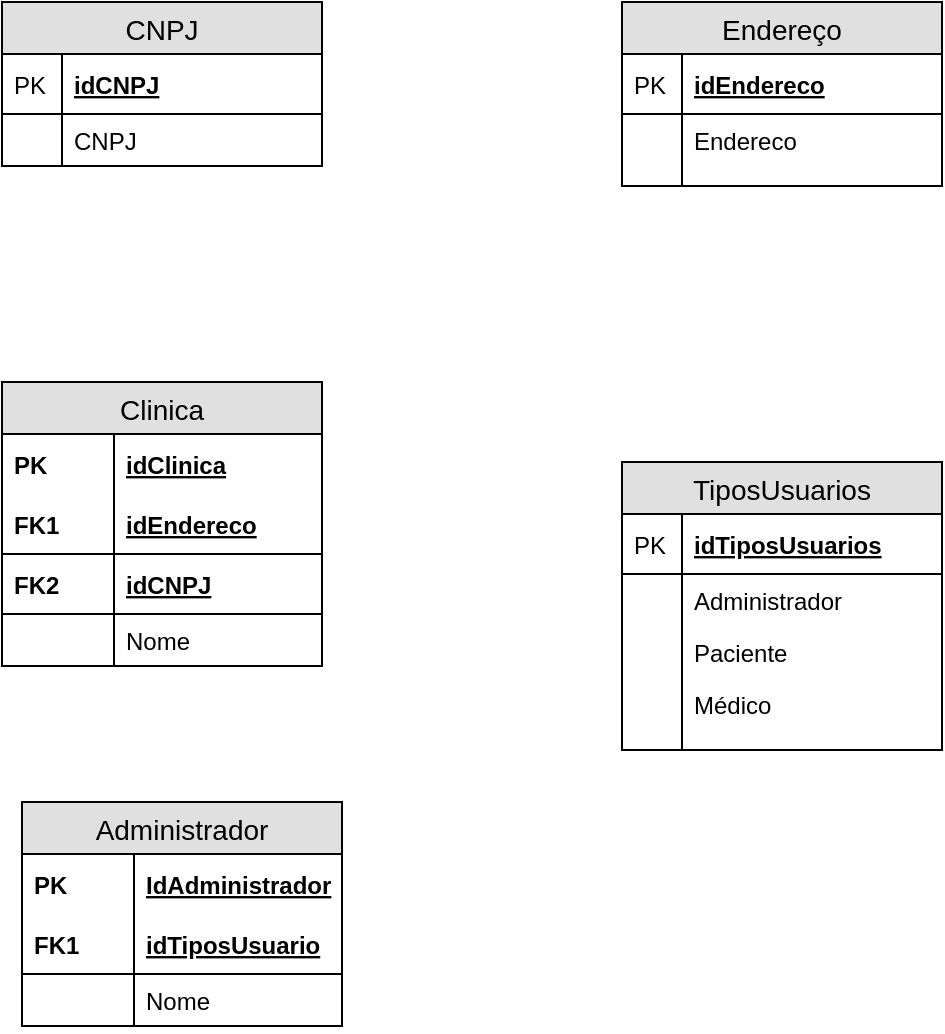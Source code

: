 <mxfile version="12.6.7"><diagram id="C5RBs43oDa-KdzZeNtuy" name="Page-1"><mxGraphModel dx="1504" dy="625" grid="1" gridSize="10" guides="1" tooltips="1" connect="1" arrows="1" fold="1" page="1" pageScale="1" pageWidth="827" pageHeight="1169" math="0" shadow="0"><root><mxCell id="WIyWlLk6GJQsqaUBKTNV-0"/><mxCell id="WIyWlLk6GJQsqaUBKTNV-1" parent="WIyWlLk6GJQsqaUBKTNV-0"/><mxCell id="5Rp9QgK3ifDHnl0F0gRi-7" value="CNPJ" style="swimlane;fontStyle=0;childLayout=stackLayout;horizontal=1;startSize=26;fillColor=#e0e0e0;horizontalStack=0;resizeParent=1;resizeParentMax=0;resizeLast=0;collapsible=1;marginBottom=0;swimlaneFillColor=#ffffff;align=center;fontSize=14;" vertex="1" parent="WIyWlLk6GJQsqaUBKTNV-1"><mxGeometry x="40" y="40" width="160" height="82" as="geometry"/></mxCell><mxCell id="5Rp9QgK3ifDHnl0F0gRi-8" value="idCNPJ" style="shape=partialRectangle;top=0;left=0;right=0;bottom=1;align=left;verticalAlign=middle;fillColor=none;spacingLeft=34;spacingRight=4;overflow=hidden;rotatable=0;points=[[0,0.5],[1,0.5]];portConstraint=eastwest;dropTarget=0;fontStyle=5;fontSize=12;" vertex="1" parent="5Rp9QgK3ifDHnl0F0gRi-7"><mxGeometry y="26" width="160" height="30" as="geometry"/></mxCell><mxCell id="5Rp9QgK3ifDHnl0F0gRi-9" value="PK" style="shape=partialRectangle;top=0;left=0;bottom=0;fillColor=none;align=left;verticalAlign=middle;spacingLeft=4;spacingRight=4;overflow=hidden;rotatable=0;points=[];portConstraint=eastwest;part=1;fontSize=12;" vertex="1" connectable="0" parent="5Rp9QgK3ifDHnl0F0gRi-8"><mxGeometry width="30" height="30" as="geometry"/></mxCell><mxCell id="5Rp9QgK3ifDHnl0F0gRi-10" value="CNPJ" style="shape=partialRectangle;top=0;left=0;right=0;bottom=0;align=left;verticalAlign=top;fillColor=none;spacingLeft=34;spacingRight=4;overflow=hidden;rotatable=0;points=[[0,0.5],[1,0.5]];portConstraint=eastwest;dropTarget=0;fontSize=12;" vertex="1" parent="5Rp9QgK3ifDHnl0F0gRi-7"><mxGeometry y="56" width="160" height="26" as="geometry"/></mxCell><mxCell id="5Rp9QgK3ifDHnl0F0gRi-11" value="" style="shape=partialRectangle;top=0;left=0;bottom=0;fillColor=none;align=left;verticalAlign=top;spacingLeft=4;spacingRight=4;overflow=hidden;rotatable=0;points=[];portConstraint=eastwest;part=1;fontSize=12;" vertex="1" connectable="0" parent="5Rp9QgK3ifDHnl0F0gRi-10"><mxGeometry width="30" height="26" as="geometry"/></mxCell><mxCell id="5Rp9QgK3ifDHnl0F0gRi-29" value="Endereço" style="swimlane;fontStyle=0;childLayout=stackLayout;horizontal=1;startSize=26;fillColor=#e0e0e0;horizontalStack=0;resizeParent=1;resizeParentMax=0;resizeLast=0;collapsible=1;marginBottom=0;swimlaneFillColor=#ffffff;align=center;fontSize=14;" vertex="1" parent="WIyWlLk6GJQsqaUBKTNV-1"><mxGeometry x="350" y="40" width="160" height="92" as="geometry"/></mxCell><mxCell id="5Rp9QgK3ifDHnl0F0gRi-30" value="idEndereco" style="shape=partialRectangle;top=0;left=0;right=0;bottom=1;align=left;verticalAlign=middle;fillColor=none;spacingLeft=34;spacingRight=4;overflow=hidden;rotatable=0;points=[[0,0.5],[1,0.5]];portConstraint=eastwest;dropTarget=0;fontStyle=5;fontSize=12;" vertex="1" parent="5Rp9QgK3ifDHnl0F0gRi-29"><mxGeometry y="26" width="160" height="30" as="geometry"/></mxCell><mxCell id="5Rp9QgK3ifDHnl0F0gRi-31" value="PK" style="shape=partialRectangle;top=0;left=0;bottom=0;fillColor=none;align=left;verticalAlign=middle;spacingLeft=4;spacingRight=4;overflow=hidden;rotatable=0;points=[];portConstraint=eastwest;part=1;fontSize=12;" vertex="1" connectable="0" parent="5Rp9QgK3ifDHnl0F0gRi-30"><mxGeometry width="30" height="30" as="geometry"/></mxCell><mxCell id="5Rp9QgK3ifDHnl0F0gRi-32" value="Endereco" style="shape=partialRectangle;top=0;left=0;right=0;bottom=0;align=left;verticalAlign=top;fillColor=none;spacingLeft=34;spacingRight=4;overflow=hidden;rotatable=0;points=[[0,0.5],[1,0.5]];portConstraint=eastwest;dropTarget=0;fontSize=12;" vertex="1" parent="5Rp9QgK3ifDHnl0F0gRi-29"><mxGeometry y="56" width="160" height="26" as="geometry"/></mxCell><mxCell id="5Rp9QgK3ifDHnl0F0gRi-33" value="" style="shape=partialRectangle;top=0;left=0;bottom=0;fillColor=none;align=left;verticalAlign=top;spacingLeft=4;spacingRight=4;overflow=hidden;rotatable=0;points=[];portConstraint=eastwest;part=1;fontSize=12;" vertex="1" connectable="0" parent="5Rp9QgK3ifDHnl0F0gRi-32"><mxGeometry width="30" height="26" as="geometry"/></mxCell><mxCell id="5Rp9QgK3ifDHnl0F0gRi-38" value="" style="shape=partialRectangle;top=0;left=0;right=0;bottom=0;align=left;verticalAlign=top;fillColor=none;spacingLeft=34;spacingRight=4;overflow=hidden;rotatable=0;points=[[0,0.5],[1,0.5]];portConstraint=eastwest;dropTarget=0;fontSize=12;" vertex="1" parent="5Rp9QgK3ifDHnl0F0gRi-29"><mxGeometry y="82" width="160" height="10" as="geometry"/></mxCell><mxCell id="5Rp9QgK3ifDHnl0F0gRi-39" value="" style="shape=partialRectangle;top=0;left=0;bottom=0;fillColor=none;align=left;verticalAlign=top;spacingLeft=4;spacingRight=4;overflow=hidden;rotatable=0;points=[];portConstraint=eastwest;part=1;fontSize=12;" vertex="1" connectable="0" parent="5Rp9QgK3ifDHnl0F0gRi-38"><mxGeometry width="30" height="10" as="geometry"/></mxCell><mxCell id="5Rp9QgK3ifDHnl0F0gRi-51" value="Clinica" style="swimlane;fontStyle=0;childLayout=stackLayout;horizontal=1;startSize=26;fillColor=#e0e0e0;horizontalStack=0;resizeParent=1;resizeParentMax=0;resizeLast=0;collapsible=1;marginBottom=0;swimlaneFillColor=#ffffff;align=center;fontSize=14;" vertex="1" parent="WIyWlLk6GJQsqaUBKTNV-1"><mxGeometry x="40" y="230" width="160" height="142" as="geometry"/></mxCell><mxCell id="5Rp9QgK3ifDHnl0F0gRi-52" value="idClinica" style="shape=partialRectangle;top=0;left=0;right=0;bottom=0;align=left;verticalAlign=middle;fillColor=none;spacingLeft=60;spacingRight=4;overflow=hidden;rotatable=0;points=[[0,0.5],[1,0.5]];portConstraint=eastwest;dropTarget=0;fontStyle=5;fontSize=12;" vertex="1" parent="5Rp9QgK3ifDHnl0F0gRi-51"><mxGeometry y="26" width="160" height="30" as="geometry"/></mxCell><mxCell id="5Rp9QgK3ifDHnl0F0gRi-53" value="PK" style="shape=partialRectangle;fontStyle=1;top=0;left=0;bottom=0;fillColor=none;align=left;verticalAlign=middle;spacingLeft=4;spacingRight=4;overflow=hidden;rotatable=0;points=[];portConstraint=eastwest;part=1;fontSize=12;" vertex="1" connectable="0" parent="5Rp9QgK3ifDHnl0F0gRi-52"><mxGeometry width="56" height="30" as="geometry"/></mxCell><mxCell id="5Rp9QgK3ifDHnl0F0gRi-54" value="idEndereco" style="shape=partialRectangle;top=0;left=0;right=0;bottom=1;align=left;verticalAlign=middle;fillColor=none;spacingLeft=60;spacingRight=4;overflow=hidden;rotatable=0;points=[[0,0.5],[1,0.5]];portConstraint=eastwest;dropTarget=0;fontStyle=5;fontSize=12;" vertex="1" parent="5Rp9QgK3ifDHnl0F0gRi-51"><mxGeometry y="56" width="160" height="30" as="geometry"/></mxCell><mxCell id="5Rp9QgK3ifDHnl0F0gRi-55" value="FK1" style="shape=partialRectangle;fontStyle=1;top=0;left=0;bottom=0;fillColor=none;align=left;verticalAlign=middle;spacingLeft=4;spacingRight=4;overflow=hidden;rotatable=0;points=[];portConstraint=eastwest;part=1;fontSize=12;" vertex="1" connectable="0" parent="5Rp9QgK3ifDHnl0F0gRi-54"><mxGeometry width="56" height="30" as="geometry"/></mxCell><mxCell id="5Rp9QgK3ifDHnl0F0gRi-58" value="idCNPJ" style="shape=partialRectangle;top=0;left=0;right=0;bottom=1;align=left;verticalAlign=middle;fillColor=none;spacingLeft=60;spacingRight=4;overflow=hidden;rotatable=0;points=[[0,0.5],[1,0.5]];portConstraint=eastwest;dropTarget=0;fontStyle=5;fontSize=12;" vertex="1" parent="5Rp9QgK3ifDHnl0F0gRi-51"><mxGeometry y="86" width="160" height="30" as="geometry"/></mxCell><mxCell id="5Rp9QgK3ifDHnl0F0gRi-59" value="FK2" style="shape=partialRectangle;fontStyle=1;top=0;left=0;bottom=0;fillColor=none;align=left;verticalAlign=middle;spacingLeft=4;spacingRight=4;overflow=hidden;rotatable=0;points=[];portConstraint=eastwest;part=1;fontSize=12;" vertex="1" connectable="0" parent="5Rp9QgK3ifDHnl0F0gRi-58"><mxGeometry width="56" height="30" as="geometry"/></mxCell><mxCell id="5Rp9QgK3ifDHnl0F0gRi-56" value="Nome" style="shape=partialRectangle;top=0;left=0;right=0;bottom=0;align=left;verticalAlign=top;fillColor=none;spacingLeft=60;spacingRight=4;overflow=hidden;rotatable=0;points=[[0,0.5],[1,0.5]];portConstraint=eastwest;dropTarget=0;fontSize=12;" vertex="1" parent="5Rp9QgK3ifDHnl0F0gRi-51"><mxGeometry y="116" width="160" height="26" as="geometry"/></mxCell><mxCell id="5Rp9QgK3ifDHnl0F0gRi-57" value="" style="shape=partialRectangle;top=0;left=0;bottom=0;fillColor=none;align=left;verticalAlign=top;spacingLeft=4;spacingRight=4;overflow=hidden;rotatable=0;points=[];portConstraint=eastwest;part=1;fontSize=12;" vertex="1" connectable="0" parent="5Rp9QgK3ifDHnl0F0gRi-56"><mxGeometry width="56" height="26" as="geometry"/></mxCell><mxCell id="5Rp9QgK3ifDHnl0F0gRi-78" value="TiposUsuarios" style="swimlane;fontStyle=0;childLayout=stackLayout;horizontal=1;startSize=26;fillColor=#e0e0e0;horizontalStack=0;resizeParent=1;resizeParentMax=0;resizeLast=0;collapsible=1;marginBottom=0;swimlaneFillColor=#ffffff;align=center;fontSize=14;" vertex="1" parent="WIyWlLk6GJQsqaUBKTNV-1"><mxGeometry x="350" y="270" width="160" height="144" as="geometry"/></mxCell><mxCell id="5Rp9QgK3ifDHnl0F0gRi-79" value="idTiposUsuarios" style="shape=partialRectangle;top=0;left=0;right=0;bottom=1;align=left;verticalAlign=middle;fillColor=none;spacingLeft=34;spacingRight=4;overflow=hidden;rotatable=0;points=[[0,0.5],[1,0.5]];portConstraint=eastwest;dropTarget=0;fontStyle=5;fontSize=12;" vertex="1" parent="5Rp9QgK3ifDHnl0F0gRi-78"><mxGeometry y="26" width="160" height="30" as="geometry"/></mxCell><mxCell id="5Rp9QgK3ifDHnl0F0gRi-80" value="PK" style="shape=partialRectangle;top=0;left=0;bottom=0;fillColor=none;align=left;verticalAlign=middle;spacingLeft=4;spacingRight=4;overflow=hidden;rotatable=0;points=[];portConstraint=eastwest;part=1;fontSize=12;" vertex="1" connectable="0" parent="5Rp9QgK3ifDHnl0F0gRi-79"><mxGeometry width="30" height="30" as="geometry"/></mxCell><mxCell id="5Rp9QgK3ifDHnl0F0gRi-81" value="Administrador " style="shape=partialRectangle;top=0;left=0;right=0;bottom=0;align=left;verticalAlign=top;fillColor=none;spacingLeft=34;spacingRight=4;overflow=hidden;rotatable=0;points=[[0,0.5],[1,0.5]];portConstraint=eastwest;dropTarget=0;fontSize=12;" vertex="1" parent="5Rp9QgK3ifDHnl0F0gRi-78"><mxGeometry y="56" width="160" height="26" as="geometry"/></mxCell><mxCell id="5Rp9QgK3ifDHnl0F0gRi-82" value="" style="shape=partialRectangle;top=0;left=0;bottom=0;fillColor=none;align=left;verticalAlign=top;spacingLeft=4;spacingRight=4;overflow=hidden;rotatable=0;points=[];portConstraint=eastwest;part=1;fontSize=12;" vertex="1" connectable="0" parent="5Rp9QgK3ifDHnl0F0gRi-81"><mxGeometry width="30" height="26" as="geometry"/></mxCell><mxCell id="5Rp9QgK3ifDHnl0F0gRi-83" value="Paciente" style="shape=partialRectangle;top=0;left=0;right=0;bottom=0;align=left;verticalAlign=top;fillColor=none;spacingLeft=34;spacingRight=4;overflow=hidden;rotatable=0;points=[[0,0.5],[1,0.5]];portConstraint=eastwest;dropTarget=0;fontSize=12;" vertex="1" parent="5Rp9QgK3ifDHnl0F0gRi-78"><mxGeometry y="82" width="160" height="26" as="geometry"/></mxCell><mxCell id="5Rp9QgK3ifDHnl0F0gRi-84" value="" style="shape=partialRectangle;top=0;left=0;bottom=0;fillColor=none;align=left;verticalAlign=top;spacingLeft=4;spacingRight=4;overflow=hidden;rotatable=0;points=[];portConstraint=eastwest;part=1;fontSize=12;" vertex="1" connectable="0" parent="5Rp9QgK3ifDHnl0F0gRi-83"><mxGeometry width="30" height="26" as="geometry"/></mxCell><mxCell id="5Rp9QgK3ifDHnl0F0gRi-85" value="Médico" style="shape=partialRectangle;top=0;left=0;right=0;bottom=0;align=left;verticalAlign=top;fillColor=none;spacingLeft=34;spacingRight=4;overflow=hidden;rotatable=0;points=[[0,0.5],[1,0.5]];portConstraint=eastwest;dropTarget=0;fontSize=12;" vertex="1" parent="5Rp9QgK3ifDHnl0F0gRi-78"><mxGeometry y="108" width="160" height="26" as="geometry"/></mxCell><mxCell id="5Rp9QgK3ifDHnl0F0gRi-86" value="" style="shape=partialRectangle;top=0;left=0;bottom=0;fillColor=none;align=left;verticalAlign=top;spacingLeft=4;spacingRight=4;overflow=hidden;rotatable=0;points=[];portConstraint=eastwest;part=1;fontSize=12;" vertex="1" connectable="0" parent="5Rp9QgK3ifDHnl0F0gRi-85"><mxGeometry width="30" height="26" as="geometry"/></mxCell><mxCell id="5Rp9QgK3ifDHnl0F0gRi-87" value="" style="shape=partialRectangle;top=0;left=0;right=0;bottom=0;align=left;verticalAlign=top;fillColor=none;spacingLeft=34;spacingRight=4;overflow=hidden;rotatable=0;points=[[0,0.5],[1,0.5]];portConstraint=eastwest;dropTarget=0;fontSize=12;" vertex="1" parent="5Rp9QgK3ifDHnl0F0gRi-78"><mxGeometry y="134" width="160" height="10" as="geometry"/></mxCell><mxCell id="5Rp9QgK3ifDHnl0F0gRi-88" value="" style="shape=partialRectangle;top=0;left=0;bottom=0;fillColor=none;align=left;verticalAlign=top;spacingLeft=4;spacingRight=4;overflow=hidden;rotatable=0;points=[];portConstraint=eastwest;part=1;fontSize=12;" vertex="1" connectable="0" parent="5Rp9QgK3ifDHnl0F0gRi-87"><mxGeometry width="30" height="10" as="geometry"/></mxCell><mxCell id="5Rp9QgK3ifDHnl0F0gRi-89" value="Administrador" style="swimlane;fontStyle=0;childLayout=stackLayout;horizontal=1;startSize=26;fillColor=#e0e0e0;horizontalStack=0;resizeParent=1;resizeParentMax=0;resizeLast=0;collapsible=1;marginBottom=0;swimlaneFillColor=#ffffff;align=center;fontSize=14;" vertex="1" parent="WIyWlLk6GJQsqaUBKTNV-1"><mxGeometry x="50" y="440" width="160" height="112" as="geometry"/></mxCell><mxCell id="5Rp9QgK3ifDHnl0F0gRi-90" value="IdAdministrador" style="shape=partialRectangle;top=0;left=0;right=0;bottom=0;align=left;verticalAlign=middle;fillColor=none;spacingLeft=60;spacingRight=4;overflow=hidden;rotatable=0;points=[[0,0.5],[1,0.5]];portConstraint=eastwest;dropTarget=0;fontStyle=5;fontSize=12;" vertex="1" parent="5Rp9QgK3ifDHnl0F0gRi-89"><mxGeometry y="26" width="160" height="30" as="geometry"/></mxCell><mxCell id="5Rp9QgK3ifDHnl0F0gRi-91" value="PK" style="shape=partialRectangle;fontStyle=1;top=0;left=0;bottom=0;fillColor=none;align=left;verticalAlign=middle;spacingLeft=4;spacingRight=4;overflow=hidden;rotatable=0;points=[];portConstraint=eastwest;part=1;fontSize=12;" vertex="1" connectable="0" parent="5Rp9QgK3ifDHnl0F0gRi-90"><mxGeometry width="56" height="30" as="geometry"/></mxCell><mxCell id="5Rp9QgK3ifDHnl0F0gRi-92" value="idTiposUsuario" style="shape=partialRectangle;top=0;left=0;right=0;bottom=1;align=left;verticalAlign=middle;fillColor=none;spacingLeft=60;spacingRight=4;overflow=hidden;rotatable=0;points=[[0,0.5],[1,0.5]];portConstraint=eastwest;dropTarget=0;fontStyle=5;fontSize=12;" vertex="1" parent="5Rp9QgK3ifDHnl0F0gRi-89"><mxGeometry y="56" width="160" height="30" as="geometry"/></mxCell><mxCell id="5Rp9QgK3ifDHnl0F0gRi-93" value="FK1" style="shape=partialRectangle;fontStyle=1;top=0;left=0;bottom=0;fillColor=none;align=left;verticalAlign=middle;spacingLeft=4;spacingRight=4;overflow=hidden;rotatable=0;points=[];portConstraint=eastwest;part=1;fontSize=12;" vertex="1" connectable="0" parent="5Rp9QgK3ifDHnl0F0gRi-92"><mxGeometry width="56" height="30" as="geometry"/></mxCell><mxCell id="5Rp9QgK3ifDHnl0F0gRi-94" value="Nome" style="shape=partialRectangle;top=0;left=0;right=0;bottom=0;align=left;verticalAlign=top;fillColor=none;spacingLeft=60;spacingRight=4;overflow=hidden;rotatable=0;points=[[0,0.5],[1,0.5]];portConstraint=eastwest;dropTarget=0;fontSize=12;" vertex="1" parent="5Rp9QgK3ifDHnl0F0gRi-89"><mxGeometry y="86" width="160" height="26" as="geometry"/></mxCell><mxCell id="5Rp9QgK3ifDHnl0F0gRi-95" value="" style="shape=partialRectangle;top=0;left=0;bottom=0;fillColor=none;align=left;verticalAlign=top;spacingLeft=4;spacingRight=4;overflow=hidden;rotatable=0;points=[];portConstraint=eastwest;part=1;fontSize=12;" vertex="1" connectable="0" parent="5Rp9QgK3ifDHnl0F0gRi-94"><mxGeometry width="56" height="26" as="geometry"/></mxCell></root></mxGraphModel></diagram></mxfile>